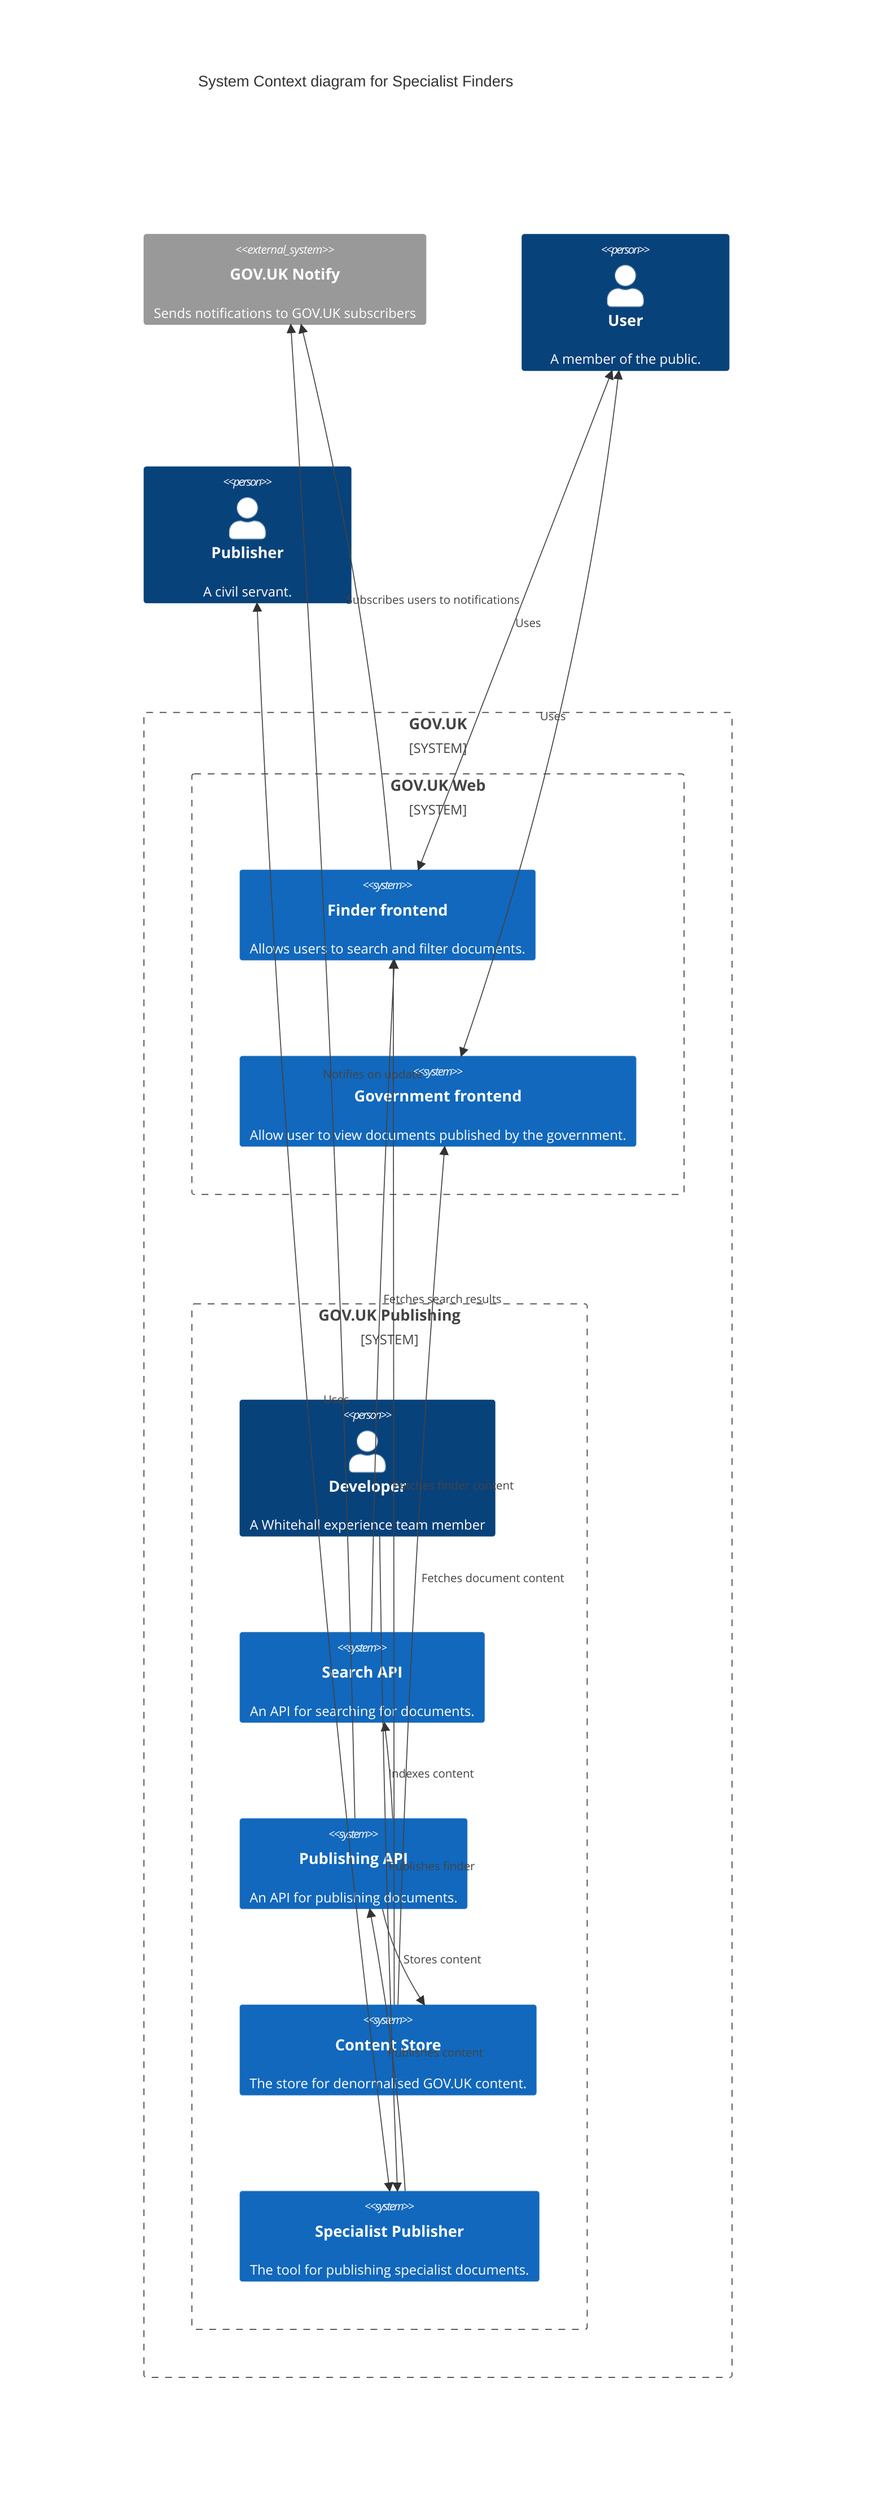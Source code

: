 C4Context
    title System Context diagram for Specialist Finders

    System_Ext(notify, "GOV.UK Notify", "Sends notifications to GOV.UK subscribers")
    Person(user, "User", "A member of the public.")
    Person(publisher, "Publisher", "A civil servant.")
    System_Boundary(b0, "GOV.UK") {
        System_Boundary(b1, "GOV.UK Web") {
            System(finder_frontend, "Finder frontend", "Allows users to search and filter documents.")
            System(government_frontend, "Government frontend", "Allow user to view documents published by the government.")
        }
        System_Boundary(b2, "GOV.UK Publishing") {
            Person(developer, "Developer", "A Whitehall experience team member")
            System(search_api, "Search API", "An API for searching for documents.")
            System(publishing_api, "Publishing API", "An API for publishing documents.")
            System(content_store, "Content Store", "The store for denormalised GOV.UK content.")
            System(specialist_publisher, "Specialist Publisher", "The tool for publishing specialist documents.")
        }
    }

    BiRel(user, finder_frontend, "Uses")
    BiRel(user, government_frontend, "Uses")
    BiRel(publisher, specialist_publisher, "Uses")
    Rel(search_api, finder_frontend, "Fetches search results")
    Rel(content_store, government_frontend, "Fetches document content")
    Rel(content_store, finder_frontend, "Fetches finder content")
    Rel(publishing_api, search_api, "Indexes content")
    Rel(publishing_api, content_store, "Stores content")
    Rel(specialist_publisher, publishing_api, "Publishes content")
    Rel(finder_frontend, notify, "Subscribes users to notifications")
    Rel(publishing_api, notify, "Notifies on update")
    Rel(developer, specialist_publisher, "Publishes finder")

    UpdateLayoutConfig($c4ShapeInRow="3", $c4BoundaryInRow="1")